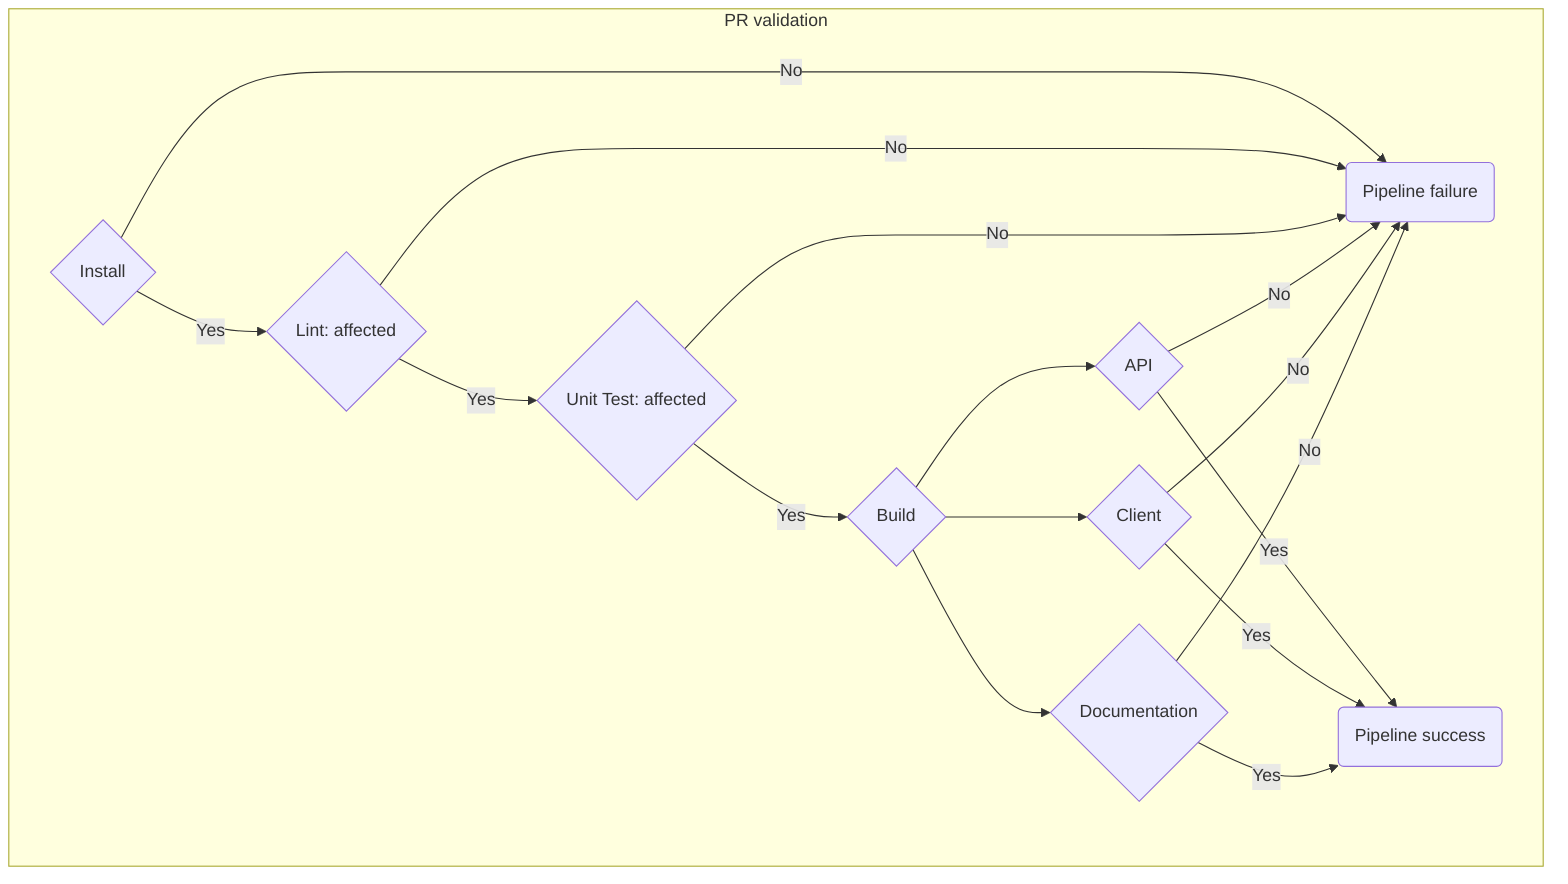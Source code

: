 graph TD;

    subgraph 0[PR validation]
      A{Install}-->|No| F;
      A{Install}-->|Yes| B;

      B{Lint: affected}-->|No| F;
      B{Lint: affected}-->|Yes| C;

      C{Unit Test: affected}-->|No| F;
      C{Unit Test: affected}-->|Yes| D;

      D{Build}-->D0;
      D{Build}-->D1;
      D{Build}-->D2;

      D0{API}-->|No| F;
      D1{Client}-->|No| F;
      D2{Documentation}-->|No| F;

      D0{API}-->|Yes| S;
      D1{Client}-->|Yes| S;
      D2{Documentation}-->|Yes| S;

      S(Pipeline success)

      F(Pipeline failure)
    end